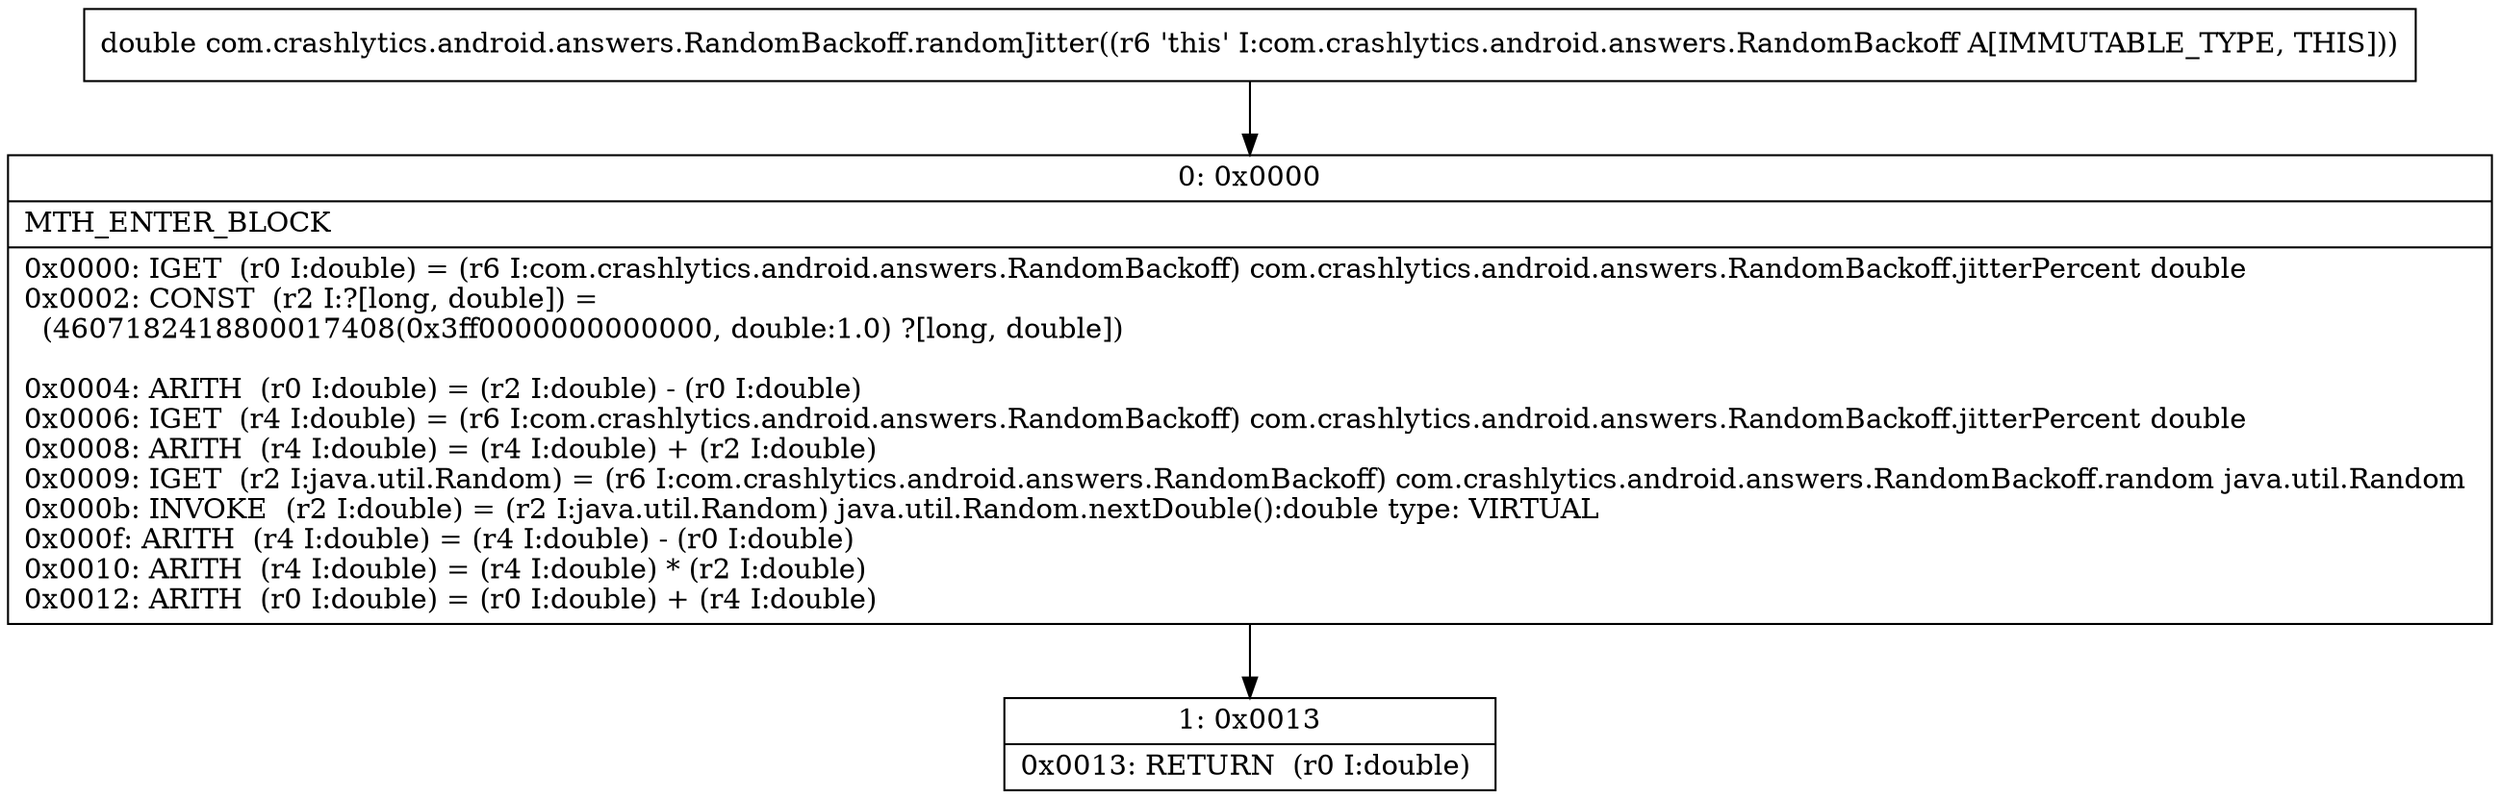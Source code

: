digraph "CFG forcom.crashlytics.android.answers.RandomBackoff.randomJitter()D" {
Node_0 [shape=record,label="{0\:\ 0x0000|MTH_ENTER_BLOCK\l|0x0000: IGET  (r0 I:double) = (r6 I:com.crashlytics.android.answers.RandomBackoff) com.crashlytics.android.answers.RandomBackoff.jitterPercent double \l0x0002: CONST  (r2 I:?[long, double]) = \l  (4607182418800017408(0x3ff0000000000000, double:1.0) ?[long, double])\l \l0x0004: ARITH  (r0 I:double) = (r2 I:double) \- (r0 I:double) \l0x0006: IGET  (r4 I:double) = (r6 I:com.crashlytics.android.answers.RandomBackoff) com.crashlytics.android.answers.RandomBackoff.jitterPercent double \l0x0008: ARITH  (r4 I:double) = (r4 I:double) + (r2 I:double) \l0x0009: IGET  (r2 I:java.util.Random) = (r6 I:com.crashlytics.android.answers.RandomBackoff) com.crashlytics.android.answers.RandomBackoff.random java.util.Random \l0x000b: INVOKE  (r2 I:double) = (r2 I:java.util.Random) java.util.Random.nextDouble():double type: VIRTUAL \l0x000f: ARITH  (r4 I:double) = (r4 I:double) \- (r0 I:double) \l0x0010: ARITH  (r4 I:double) = (r4 I:double) * (r2 I:double) \l0x0012: ARITH  (r0 I:double) = (r0 I:double) + (r4 I:double) \l}"];
Node_1 [shape=record,label="{1\:\ 0x0013|0x0013: RETURN  (r0 I:double) \l}"];
MethodNode[shape=record,label="{double com.crashlytics.android.answers.RandomBackoff.randomJitter((r6 'this' I:com.crashlytics.android.answers.RandomBackoff A[IMMUTABLE_TYPE, THIS])) }"];
MethodNode -> Node_0;
Node_0 -> Node_1;
}

